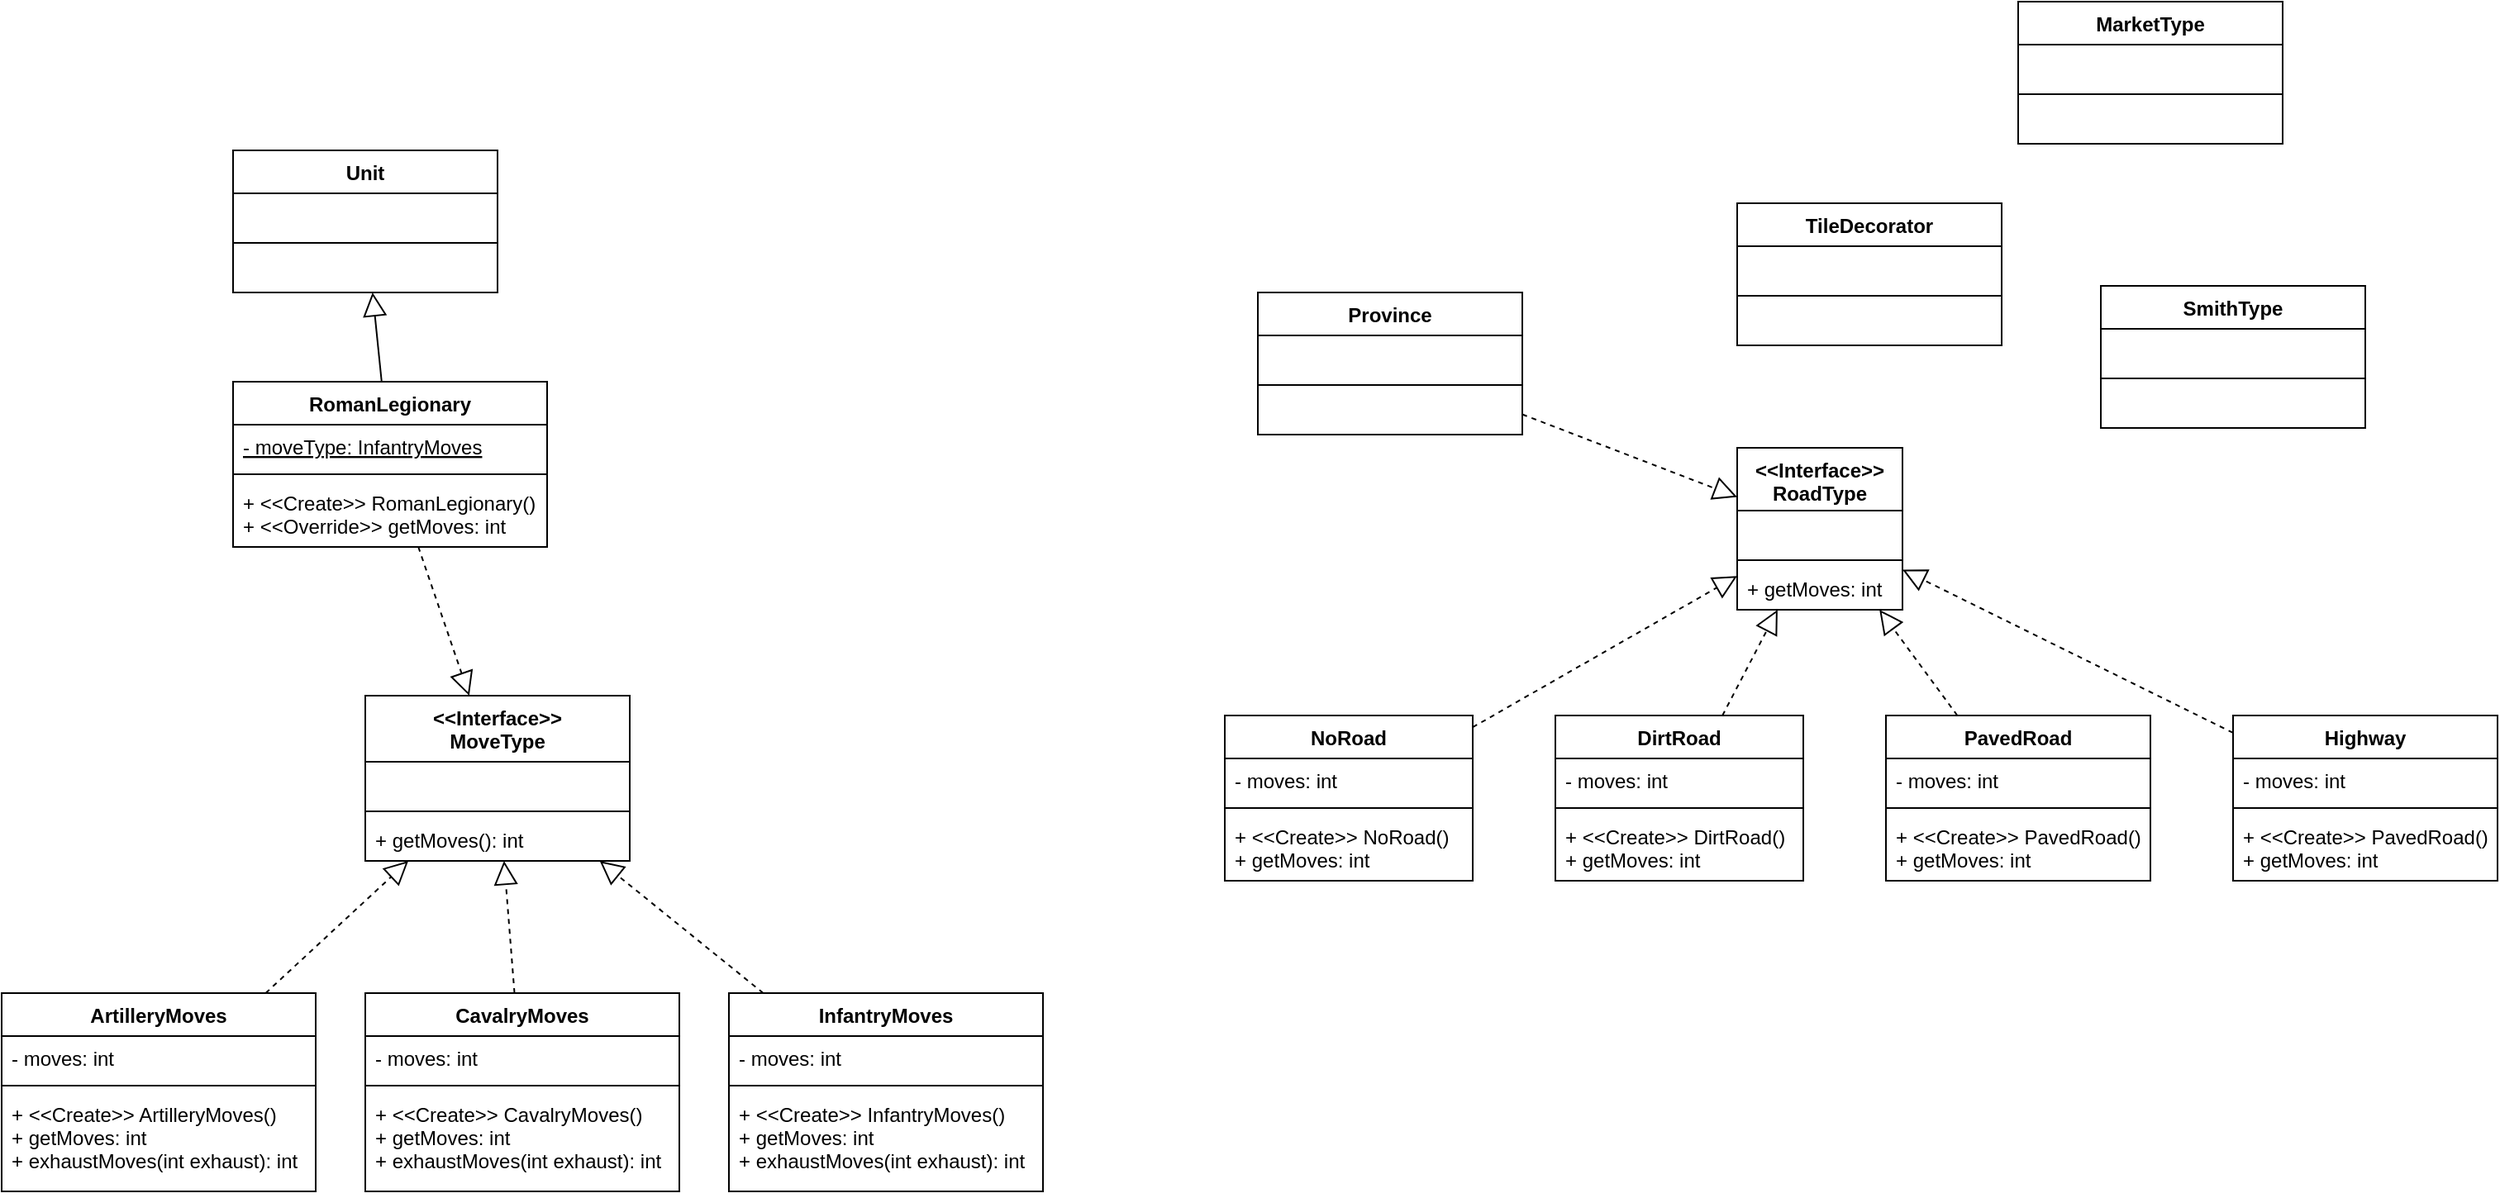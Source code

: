 <mxfile version="13.6.5">
    <diagram id="6988qr3DfwMfVrB6cIxQ" name="Page-1">
        <mxGraphModel dx="727" dy="3802" grid="1" gridSize="10" guides="1" tooltips="1" connect="1" arrows="1" fold="1" page="1" pageScale="1" pageWidth="4681" pageHeight="3300" math="0" shadow="0">
            <root>
                <mxCell id="0"/>
                <mxCell id="1" parent="0"/>
                <mxCell id="46" value="" style="endArrow=block;dashed=1;endFill=0;endSize=12;html=1;" edge="1" parent="1" source="72" target="24">
                    <mxGeometry width="160" relative="1" as="geometry">
                        <mxPoint x="560" y="202.66" as="sourcePoint"/>
                        <mxPoint x="720" y="202.66" as="targetPoint"/>
                    </mxGeometry>
                </mxCell>
                <mxCell id="72" value="ArtilleryMoves" style="swimlane;fontStyle=1;align=center;verticalAlign=top;childLayout=stackLayout;horizontal=1;startSize=26;horizontalStack=0;resizeParent=1;resizeParentMax=0;resizeLast=0;collapsible=1;marginBottom=0;" vertex="1" parent="1">
                    <mxGeometry x="220" y="440" width="190" height="120" as="geometry"/>
                </mxCell>
                <mxCell id="73" value="- moves: int" style="text;strokeColor=none;fillColor=none;align=left;verticalAlign=top;spacingLeft=4;spacingRight=4;overflow=hidden;rotatable=0;points=[[0,0.5],[1,0.5]];portConstraint=eastwest;fontStyle=0" vertex="1" parent="72">
                    <mxGeometry y="26" width="190" height="26" as="geometry"/>
                </mxCell>
                <mxCell id="74" value="" style="line;strokeWidth=1;fillColor=none;align=left;verticalAlign=middle;spacingTop=-1;spacingLeft=3;spacingRight=3;rotatable=0;labelPosition=right;points=[];portConstraint=eastwest;" vertex="1" parent="72">
                    <mxGeometry y="52" width="190" height="8" as="geometry"/>
                </mxCell>
                <mxCell id="75" value="+ &lt;&lt;Create&gt;&gt; ArtilleryMoves()&#10;+ getMoves: int&#10;+ exhaustMoves(int exhaust): int" style="text;strokeColor=none;fillColor=none;align=left;verticalAlign=top;spacingLeft=4;spacingRight=4;overflow=hidden;rotatable=0;points=[[0,0.5],[1,0.5]];portConstraint=eastwest;" vertex="1" parent="72">
                    <mxGeometry y="60" width="190" height="60" as="geometry"/>
                </mxCell>
                <mxCell id="76" value="CavalryMoves" style="swimlane;fontStyle=1;align=center;verticalAlign=top;childLayout=stackLayout;horizontal=1;startSize=26;horizontalStack=0;resizeParent=1;resizeParentMax=0;resizeLast=0;collapsible=1;marginBottom=0;" vertex="1" parent="1">
                    <mxGeometry x="440" y="440" width="190" height="120" as="geometry"/>
                </mxCell>
                <mxCell id="77" value="- moves: int" style="text;strokeColor=none;fillColor=none;align=left;verticalAlign=top;spacingLeft=4;spacingRight=4;overflow=hidden;rotatable=0;points=[[0,0.5],[1,0.5]];portConstraint=eastwest;fontStyle=0" vertex="1" parent="76">
                    <mxGeometry y="26" width="190" height="26" as="geometry"/>
                </mxCell>
                <mxCell id="78" value="" style="line;strokeWidth=1;fillColor=none;align=left;verticalAlign=middle;spacingTop=-1;spacingLeft=3;spacingRight=3;rotatable=0;labelPosition=right;points=[];portConstraint=eastwest;" vertex="1" parent="76">
                    <mxGeometry y="52" width="190" height="8" as="geometry"/>
                </mxCell>
                <mxCell id="79" value="+ &lt;&lt;Create&gt;&gt; CavalryMoves()&#10;+ getMoves: int&#10;+ exhaustMoves(int exhaust): int" style="text;strokeColor=none;fillColor=none;align=left;verticalAlign=top;spacingLeft=4;spacingRight=4;overflow=hidden;rotatable=0;points=[[0,0.5],[1,0.5]];portConstraint=eastwest;" vertex="1" parent="76">
                    <mxGeometry y="60" width="190" height="60" as="geometry"/>
                </mxCell>
                <mxCell id="80" value="InfantryMoves" style="swimlane;fontStyle=1;align=center;verticalAlign=top;childLayout=stackLayout;horizontal=1;startSize=26;horizontalStack=0;resizeParent=1;resizeParentMax=0;resizeLast=0;collapsible=1;marginBottom=0;" vertex="1" parent="1">
                    <mxGeometry x="660" y="440" width="190" height="120" as="geometry"/>
                </mxCell>
                <mxCell id="81" value="- moves: int" style="text;strokeColor=none;fillColor=none;align=left;verticalAlign=top;spacingLeft=4;spacingRight=4;overflow=hidden;rotatable=0;points=[[0,0.5],[1,0.5]];portConstraint=eastwest;fontStyle=0" vertex="1" parent="80">
                    <mxGeometry y="26" width="190" height="26" as="geometry"/>
                </mxCell>
                <mxCell id="82" value="" style="line;strokeWidth=1;fillColor=none;align=left;verticalAlign=middle;spacingTop=-1;spacingLeft=3;spacingRight=3;rotatable=0;labelPosition=right;points=[];portConstraint=eastwest;" vertex="1" parent="80">
                    <mxGeometry y="52" width="190" height="8" as="geometry"/>
                </mxCell>
                <mxCell id="83" value="+ &lt;&lt;Create&gt;&gt; InfantryMoves()&#10;+ getMoves: int&#10;+ exhaustMoves(int exhaust): int" style="text;strokeColor=none;fillColor=none;align=left;verticalAlign=top;spacingLeft=4;spacingRight=4;overflow=hidden;rotatable=0;points=[[0,0.5],[1,0.5]];portConstraint=eastwest;" vertex="1" parent="80">
                    <mxGeometry y="60" width="190" height="60" as="geometry"/>
                </mxCell>
                <mxCell id="84" value="" style="endArrow=block;dashed=1;endFill=0;endSize=12;html=1;" edge="1" parent="1" source="76" target="24">
                    <mxGeometry width="160" relative="1" as="geometry">
                        <mxPoint x="680.003" y="320" as="sourcePoint"/>
                        <mxPoint x="752.356" y="260" as="targetPoint"/>
                    </mxGeometry>
                </mxCell>
                <mxCell id="85" value="" style="endArrow=block;dashed=1;endFill=0;endSize=12;html=1;" edge="1" parent="1" source="80" target="24">
                    <mxGeometry width="160" relative="1" as="geometry">
                        <mxPoint x="675.296" y="390" as="sourcePoint"/>
                        <mxPoint x="670.002" y="330" as="targetPoint"/>
                    </mxGeometry>
                </mxCell>
                <mxCell id="2" value="RomanLegionary" style="swimlane;fontStyle=1;align=center;verticalAlign=top;childLayout=stackLayout;horizontal=1;startSize=26;horizontalStack=0;resizeParent=1;resizeParentMax=0;resizeLast=0;collapsible=1;marginBottom=0;" parent="1" vertex="1">
                    <mxGeometry x="360" y="70" width="190" height="100" as="geometry"/>
                </mxCell>
                <mxCell id="3" value="- moveType: InfantryMoves" style="text;strokeColor=none;fillColor=none;align=left;verticalAlign=top;spacingLeft=4;spacingRight=4;overflow=hidden;rotatable=0;points=[[0,0.5],[1,0.5]];portConstraint=eastwest;fontStyle=4" parent="2" vertex="1">
                    <mxGeometry y="26" width="190" height="26" as="geometry"/>
                </mxCell>
                <mxCell id="4" value="" style="line;strokeWidth=1;fillColor=none;align=left;verticalAlign=middle;spacingTop=-1;spacingLeft=3;spacingRight=3;rotatable=0;labelPosition=right;points=[];portConstraint=eastwest;" parent="2" vertex="1">
                    <mxGeometry y="52" width="190" height="8" as="geometry"/>
                </mxCell>
                <mxCell id="5" value="+ &lt;&lt;Create&gt;&gt; RomanLegionary()&#10;+ &lt;&lt;Override&gt;&gt; getMoves: int" style="text;strokeColor=none;fillColor=none;align=left;verticalAlign=top;spacingLeft=4;spacingRight=4;overflow=hidden;rotatable=0;points=[[0,0.5],[1,0.5]];portConstraint=eastwest;" parent="2" vertex="1">
                    <mxGeometry y="60" width="190" height="40" as="geometry"/>
                </mxCell>
                <mxCell id="6" value="Unit" style="swimlane;fontStyle=1;align=center;verticalAlign=top;childLayout=stackLayout;horizontal=1;startSize=26;horizontalStack=0;resizeParent=1;resizeParentMax=0;resizeLast=0;collapsible=1;marginBottom=0;" parent="1" vertex="1">
                    <mxGeometry x="360" y="-70" width="160" height="86" as="geometry"/>
                </mxCell>
                <mxCell id="7" value=" " style="text;strokeColor=none;fillColor=none;align=left;verticalAlign=top;spacingLeft=4;spacingRight=4;overflow=hidden;rotatable=0;points=[[0,0.5],[1,0.5]];portConstraint=eastwest;" parent="6" vertex="1">
                    <mxGeometry y="26" width="160" height="26" as="geometry"/>
                </mxCell>
                <mxCell id="8" value="" style="line;strokeWidth=1;fillColor=none;align=left;verticalAlign=middle;spacingTop=-1;spacingLeft=3;spacingRight=3;rotatable=0;labelPosition=right;points=[];portConstraint=eastwest;" parent="6" vertex="1">
                    <mxGeometry y="52" width="160" height="8" as="geometry"/>
                </mxCell>
                <mxCell id="9" value=" " style="text;strokeColor=none;fillColor=none;align=left;verticalAlign=top;spacingLeft=4;spacingRight=4;overflow=hidden;rotatable=0;points=[[0,0.5],[1,0.5]];portConstraint=eastwest;" parent="6" vertex="1">
                    <mxGeometry y="60" width="160" height="26" as="geometry"/>
                </mxCell>
                <mxCell id="86" value="" style="endArrow=block;endFill=0;endSize=12;html=1;" edge="1" parent="1" source="2" target="6">
                    <mxGeometry width="160" relative="1" as="geometry">
                        <mxPoint x="100" y="82.66" as="sourcePoint"/>
                        <mxPoint x="260" y="82.66" as="targetPoint"/>
                    </mxGeometry>
                </mxCell>
                <mxCell id="87" value="" style="endArrow=block;dashed=1;endFill=0;endSize=12;html=1;" edge="1" parent="1" source="2" target="24">
                    <mxGeometry width="160" relative="1" as="geometry">
                        <mxPoint x="90" y="245.31" as="sourcePoint"/>
                        <mxPoint x="250" y="245.31" as="targetPoint"/>
                    </mxGeometry>
                </mxCell>
                <mxCell id="24" value="&lt;&lt;Interface&gt;&gt;&#10;MoveType" style="swimlane;fontStyle=1;align=center;verticalAlign=top;childLayout=stackLayout;horizontal=1;startSize=40;horizontalStack=0;resizeParent=1;resizeParentMax=0;resizeLast=0;collapsible=1;marginBottom=0;" vertex="1" parent="1">
                    <mxGeometry x="440" y="260" width="160" height="100" as="geometry"/>
                </mxCell>
                <mxCell id="25" value=" " style="text;strokeColor=none;fillColor=none;align=left;verticalAlign=top;spacingLeft=4;spacingRight=4;overflow=hidden;rotatable=0;points=[[0,0.5],[1,0.5]];portConstraint=eastwest;" vertex="1" parent="24">
                    <mxGeometry y="40" width="160" height="26" as="geometry"/>
                </mxCell>
                <mxCell id="26" value="" style="line;strokeWidth=1;fillColor=none;align=left;verticalAlign=middle;spacingTop=-1;spacingLeft=3;spacingRight=3;rotatable=0;labelPosition=right;points=[];portConstraint=eastwest;" vertex="1" parent="24">
                    <mxGeometry y="66" width="160" height="8" as="geometry"/>
                </mxCell>
                <mxCell id="27" value="+ getMoves(): int" style="text;strokeColor=none;fillColor=none;align=left;verticalAlign=top;spacingLeft=4;spacingRight=4;overflow=hidden;rotatable=0;points=[[0,0.5],[1,0.5]];portConstraint=eastwest;" vertex="1" parent="24">
                    <mxGeometry y="74" width="160" height="26" as="geometry"/>
                </mxCell>
                <mxCell id="48" value="DirtRoad" style="swimlane;fontStyle=1;align=center;verticalAlign=top;childLayout=stackLayout;horizontal=1;startSize=26;horizontalStack=0;resizeParent=1;resizeParentMax=0;resizeLast=0;collapsible=1;marginBottom=0;" vertex="1" parent="1">
                    <mxGeometry x="1160" y="272" width="150" height="100" as="geometry"/>
                </mxCell>
                <mxCell id="49" value="- moves: int" style="text;strokeColor=none;fillColor=none;align=left;verticalAlign=top;spacingLeft=4;spacingRight=4;overflow=hidden;rotatable=0;points=[[0,0.5],[1,0.5]];portConstraint=eastwest;fontStyle=0" vertex="1" parent="48">
                    <mxGeometry y="26" width="150" height="26" as="geometry"/>
                </mxCell>
                <mxCell id="50" value="" style="line;strokeWidth=1;fillColor=none;align=left;verticalAlign=middle;spacingTop=-1;spacingLeft=3;spacingRight=3;rotatable=0;labelPosition=right;points=[];portConstraint=eastwest;" vertex="1" parent="48">
                    <mxGeometry y="52" width="150" height="8" as="geometry"/>
                </mxCell>
                <mxCell id="51" value="+ &lt;&lt;Create&gt;&gt; DirtRoad()&#10;+ getMoves: int" style="text;strokeColor=none;fillColor=none;align=left;verticalAlign=top;spacingLeft=4;spacingRight=4;overflow=hidden;rotatable=0;points=[[0,0.5],[1,0.5]];portConstraint=eastwest;" vertex="1" parent="48">
                    <mxGeometry y="60" width="150" height="40" as="geometry"/>
                </mxCell>
                <mxCell id="56" value="SmithType" style="swimlane;fontStyle=1;align=center;verticalAlign=top;childLayout=stackLayout;horizontal=1;startSize=26;horizontalStack=0;resizeParent=1;resizeParentMax=0;resizeLast=0;collapsible=1;marginBottom=0;" vertex="1" parent="1">
                    <mxGeometry x="1490" y="12" width="160" height="86" as="geometry"/>
                </mxCell>
                <mxCell id="57" value=" " style="text;strokeColor=none;fillColor=none;align=left;verticalAlign=top;spacingLeft=4;spacingRight=4;overflow=hidden;rotatable=0;points=[[0,0.5],[1,0.5]];portConstraint=eastwest;" vertex="1" parent="56">
                    <mxGeometry y="26" width="160" height="26" as="geometry"/>
                </mxCell>
                <mxCell id="58" value="" style="line;strokeWidth=1;fillColor=none;align=left;verticalAlign=middle;spacingTop=-1;spacingLeft=3;spacingRight=3;rotatable=0;labelPosition=right;points=[];portConstraint=eastwest;" vertex="1" parent="56">
                    <mxGeometry y="52" width="160" height="8" as="geometry"/>
                </mxCell>
                <mxCell id="59" value=" " style="text;strokeColor=none;fillColor=none;align=left;verticalAlign=top;spacingLeft=4;spacingRight=4;overflow=hidden;rotatable=0;points=[[0,0.5],[1,0.5]];portConstraint=eastwest;" vertex="1" parent="56">
                    <mxGeometry y="60" width="160" height="26" as="geometry"/>
                </mxCell>
                <mxCell id="64" value="MarketType" style="swimlane;fontStyle=1;align=center;verticalAlign=top;childLayout=stackLayout;horizontal=1;startSize=26;horizontalStack=0;resizeParent=1;resizeParentMax=0;resizeLast=0;collapsible=1;marginBottom=0;" vertex="1" parent="1">
                    <mxGeometry x="1440" y="-160" width="160" height="86" as="geometry"/>
                </mxCell>
                <mxCell id="65" value=" " style="text;strokeColor=none;fillColor=none;align=left;verticalAlign=top;spacingLeft=4;spacingRight=4;overflow=hidden;rotatable=0;points=[[0,0.5],[1,0.5]];portConstraint=eastwest;" vertex="1" parent="64">
                    <mxGeometry y="26" width="160" height="26" as="geometry"/>
                </mxCell>
                <mxCell id="66" value="" style="line;strokeWidth=1;fillColor=none;align=left;verticalAlign=middle;spacingTop=-1;spacingLeft=3;spacingRight=3;rotatable=0;labelPosition=right;points=[];portConstraint=eastwest;" vertex="1" parent="64">
                    <mxGeometry y="52" width="160" height="8" as="geometry"/>
                </mxCell>
                <mxCell id="67" value=" " style="text;strokeColor=none;fillColor=none;align=left;verticalAlign=top;spacingLeft=4;spacingRight=4;overflow=hidden;rotatable=0;points=[[0,0.5],[1,0.5]];portConstraint=eastwest;" vertex="1" parent="64">
                    <mxGeometry y="60" width="160" height="26" as="geometry"/>
                </mxCell>
                <mxCell id="60" value="TileDecorator" style="swimlane;fontStyle=1;align=center;verticalAlign=top;childLayout=stackLayout;horizontal=1;startSize=26;horizontalStack=0;resizeParent=1;resizeParentMax=0;resizeLast=0;collapsible=1;marginBottom=0;" vertex="1" parent="1">
                    <mxGeometry x="1270" y="-38" width="160" height="86" as="geometry"/>
                </mxCell>
                <mxCell id="61" value=" " style="text;strokeColor=none;fillColor=none;align=left;verticalAlign=top;spacingLeft=4;spacingRight=4;overflow=hidden;rotatable=0;points=[[0,0.5],[1,0.5]];portConstraint=eastwest;" vertex="1" parent="60">
                    <mxGeometry y="26" width="160" height="26" as="geometry"/>
                </mxCell>
                <mxCell id="62" value="" style="line;strokeWidth=1;fillColor=none;align=left;verticalAlign=middle;spacingTop=-1;spacingLeft=3;spacingRight=3;rotatable=0;labelPosition=right;points=[];portConstraint=eastwest;" vertex="1" parent="60">
                    <mxGeometry y="52" width="160" height="8" as="geometry"/>
                </mxCell>
                <mxCell id="63" value=" " style="text;strokeColor=none;fillColor=none;align=left;verticalAlign=top;spacingLeft=4;spacingRight=4;overflow=hidden;rotatable=0;points=[[0,0.5],[1,0.5]];portConstraint=eastwest;" vertex="1" parent="60">
                    <mxGeometry y="60" width="160" height="26" as="geometry"/>
                </mxCell>
                <mxCell id="32" value="&lt;&lt;Interface&gt;&gt;&#10;RoadType" style="swimlane;fontStyle=1;align=center;verticalAlign=top;childLayout=stackLayout;horizontal=1;startSize=38;horizontalStack=0;resizeParent=1;resizeParentMax=0;resizeLast=0;collapsible=1;marginBottom=0;" vertex="1" parent="1">
                    <mxGeometry x="1270" y="110" width="100" height="98" as="geometry"/>
                </mxCell>
                <mxCell id="33" value=" " style="text;strokeColor=none;fillColor=none;align=left;verticalAlign=top;spacingLeft=4;spacingRight=4;overflow=hidden;rotatable=0;points=[[0,0.5],[1,0.5]];portConstraint=eastwest;" vertex="1" parent="32">
                    <mxGeometry y="38" width="100" height="26" as="geometry"/>
                </mxCell>
                <mxCell id="34" value="" style="line;strokeWidth=1;fillColor=none;align=left;verticalAlign=middle;spacingTop=-1;spacingLeft=3;spacingRight=3;rotatable=0;labelPosition=right;points=[];portConstraint=eastwest;" vertex="1" parent="32">
                    <mxGeometry y="64" width="100" height="8" as="geometry"/>
                </mxCell>
                <mxCell id="35" value="+ getMoves: int" style="text;strokeColor=none;fillColor=none;align=left;verticalAlign=top;spacingLeft=4;spacingRight=4;overflow=hidden;rotatable=0;points=[[0,0.5],[1,0.5]];portConstraint=eastwest;" vertex="1" parent="32">
                    <mxGeometry y="72" width="100" height="26" as="geometry"/>
                </mxCell>
                <mxCell id="92" value="" style="endArrow=block;dashed=1;endFill=0;endSize=12;html=1;" edge="1" parent="1" source="28" target="32">
                    <mxGeometry width="160" relative="1" as="geometry">
                        <mxPoint x="989.997" y="210" as="sourcePoint"/>
                        <mxPoint x="1076.313" y="130" as="targetPoint"/>
                    </mxGeometry>
                </mxCell>
                <mxCell id="93" value="" style="endArrow=block;dashed=1;endFill=0;endSize=12;html=1;" edge="1" parent="1" source="48" target="32">
                    <mxGeometry width="160" relative="1" as="geometry">
                        <mxPoint x="999.997" y="220" as="sourcePoint"/>
                        <mxPoint x="1086.313" y="140" as="targetPoint"/>
                    </mxGeometry>
                </mxCell>
                <mxCell id="94" value="" style="endArrow=block;dashed=1;endFill=0;endSize=12;html=1;" edge="1" parent="1" source="37" target="32">
                    <mxGeometry width="160" relative="1" as="geometry">
                        <mxPoint x="1271.074" y="282.0" as="sourcePoint"/>
                        <mxPoint x="1304.448" y="218" as="targetPoint"/>
                    </mxGeometry>
                </mxCell>
                <mxCell id="95" value="" style="endArrow=block;dashed=1;endFill=0;endSize=12;html=1;" edge="1" parent="1" source="52" target="32">
                    <mxGeometry width="160" relative="1" as="geometry">
                        <mxPoint x="1281.074" y="292.0" as="sourcePoint"/>
                        <mxPoint x="1314.448" y="228" as="targetPoint"/>
                    </mxGeometry>
                </mxCell>
                <mxCell id="96" value="" style="endArrow=block;dashed=1;endFill=0;endSize=12;html=1;" edge="1" parent="1" source="68" target="32">
                    <mxGeometry width="160" relative="1" as="geometry">
                        <mxPoint x="1180" y="144.514" as="sourcePoint"/>
                        <mxPoint x="1040" y="59.995" as="targetPoint"/>
                    </mxGeometry>
                </mxCell>
                <mxCell id="68" value="Province" style="swimlane;fontStyle=1;align=center;verticalAlign=top;childLayout=stackLayout;horizontal=1;startSize=26;horizontalStack=0;resizeParent=1;resizeParentMax=0;resizeLast=0;collapsible=1;marginBottom=0;" vertex="1" parent="1">
                    <mxGeometry x="980" y="16" width="160" height="86" as="geometry"/>
                </mxCell>
                <mxCell id="69" value=" " style="text;strokeColor=none;fillColor=none;align=left;verticalAlign=top;spacingLeft=4;spacingRight=4;overflow=hidden;rotatable=0;points=[[0,0.5],[1,0.5]];portConstraint=eastwest;" vertex="1" parent="68">
                    <mxGeometry y="26" width="160" height="26" as="geometry"/>
                </mxCell>
                <mxCell id="70" value="" style="line;strokeWidth=1;fillColor=none;align=left;verticalAlign=middle;spacingTop=-1;spacingLeft=3;spacingRight=3;rotatable=0;labelPosition=right;points=[];portConstraint=eastwest;" vertex="1" parent="68">
                    <mxGeometry y="52" width="160" height="8" as="geometry"/>
                </mxCell>
                <mxCell id="71" value=" " style="text;strokeColor=none;fillColor=none;align=left;verticalAlign=top;spacingLeft=4;spacingRight=4;overflow=hidden;rotatable=0;points=[[0,0.5],[1,0.5]];portConstraint=eastwest;" vertex="1" parent="68">
                    <mxGeometry y="60" width="160" height="26" as="geometry"/>
                </mxCell>
                <mxCell id="28" value="NoRoad" style="swimlane;fontStyle=1;align=center;verticalAlign=top;childLayout=stackLayout;horizontal=1;startSize=26;horizontalStack=0;resizeParent=1;resizeParentMax=0;resizeLast=0;collapsible=1;marginBottom=0;" vertex="1" parent="1">
                    <mxGeometry x="960" y="272" width="150" height="100" as="geometry"/>
                </mxCell>
                <mxCell id="29" value="- moves: int" style="text;strokeColor=none;fillColor=none;align=left;verticalAlign=top;spacingLeft=4;spacingRight=4;overflow=hidden;rotatable=0;points=[[0,0.5],[1,0.5]];portConstraint=eastwest;fontStyle=0" vertex="1" parent="28">
                    <mxGeometry y="26" width="150" height="26" as="geometry"/>
                </mxCell>
                <mxCell id="30" value="" style="line;strokeWidth=1;fillColor=none;align=left;verticalAlign=middle;spacingTop=-1;spacingLeft=3;spacingRight=3;rotatable=0;labelPosition=right;points=[];portConstraint=eastwest;" vertex="1" parent="28">
                    <mxGeometry y="52" width="150" height="8" as="geometry"/>
                </mxCell>
                <mxCell id="31" value="+ &lt;&lt;Create&gt;&gt; NoRoad()&#10;+ getMoves: int" style="text;strokeColor=none;fillColor=none;align=left;verticalAlign=top;spacingLeft=4;spacingRight=4;overflow=hidden;rotatable=0;points=[[0,0.5],[1,0.5]];portConstraint=eastwest;" vertex="1" parent="28">
                    <mxGeometry y="60" width="150" height="40" as="geometry"/>
                </mxCell>
                <mxCell id="37" value="PavedRoad" style="swimlane;fontStyle=1;align=center;verticalAlign=top;childLayout=stackLayout;horizontal=1;startSize=26;horizontalStack=0;resizeParent=1;resizeParentMax=0;resizeLast=0;collapsible=1;marginBottom=0;" vertex="1" parent="1">
                    <mxGeometry x="1360" y="272" width="160" height="100" as="geometry"/>
                </mxCell>
                <mxCell id="38" value="- moves: int" style="text;strokeColor=none;fillColor=none;align=left;verticalAlign=top;spacingLeft=4;spacingRight=4;overflow=hidden;rotatable=0;points=[[0,0.5],[1,0.5]];portConstraint=eastwest;fontStyle=0" vertex="1" parent="37">
                    <mxGeometry y="26" width="160" height="26" as="geometry"/>
                </mxCell>
                <mxCell id="39" value="" style="line;strokeWidth=1;fillColor=none;align=left;verticalAlign=middle;spacingTop=-1;spacingLeft=3;spacingRight=3;rotatable=0;labelPosition=right;points=[];portConstraint=eastwest;" vertex="1" parent="37">
                    <mxGeometry y="52" width="160" height="8" as="geometry"/>
                </mxCell>
                <mxCell id="40" value="+ &lt;&lt;Create&gt;&gt; PavedRoad()&#10;+ getMoves: int" style="text;strokeColor=none;fillColor=none;align=left;verticalAlign=top;spacingLeft=4;spacingRight=4;overflow=hidden;rotatable=0;points=[[0,0.5],[1,0.5]];portConstraint=eastwest;" vertex="1" parent="37">
                    <mxGeometry y="60" width="160" height="40" as="geometry"/>
                </mxCell>
                <mxCell id="52" value="Highway" style="swimlane;fontStyle=1;align=center;verticalAlign=top;childLayout=stackLayout;horizontal=1;startSize=26;horizontalStack=0;resizeParent=1;resizeParentMax=0;resizeLast=0;collapsible=1;marginBottom=0;" vertex="1" parent="1">
                    <mxGeometry x="1570" y="272" width="160" height="100" as="geometry"/>
                </mxCell>
                <mxCell id="53" value="- moves: int" style="text;strokeColor=none;fillColor=none;align=left;verticalAlign=top;spacingLeft=4;spacingRight=4;overflow=hidden;rotatable=0;points=[[0,0.5],[1,0.5]];portConstraint=eastwest;fontStyle=0" vertex="1" parent="52">
                    <mxGeometry y="26" width="160" height="26" as="geometry"/>
                </mxCell>
                <mxCell id="54" value="" style="line;strokeWidth=1;fillColor=none;align=left;verticalAlign=middle;spacingTop=-1;spacingLeft=3;spacingRight=3;rotatable=0;labelPosition=right;points=[];portConstraint=eastwest;" vertex="1" parent="52">
                    <mxGeometry y="52" width="160" height="8" as="geometry"/>
                </mxCell>
                <mxCell id="55" value="+ &lt;&lt;Create&gt;&gt; PavedRoad()&#10;+ getMoves: int" style="text;strokeColor=none;fillColor=none;align=left;verticalAlign=top;spacingLeft=4;spacingRight=4;overflow=hidden;rotatable=0;points=[[0,0.5],[1,0.5]];portConstraint=eastwest;" vertex="1" parent="52">
                    <mxGeometry y="60" width="160" height="40" as="geometry"/>
                </mxCell>
            </root>
        </mxGraphModel>
    </diagram>
</mxfile>